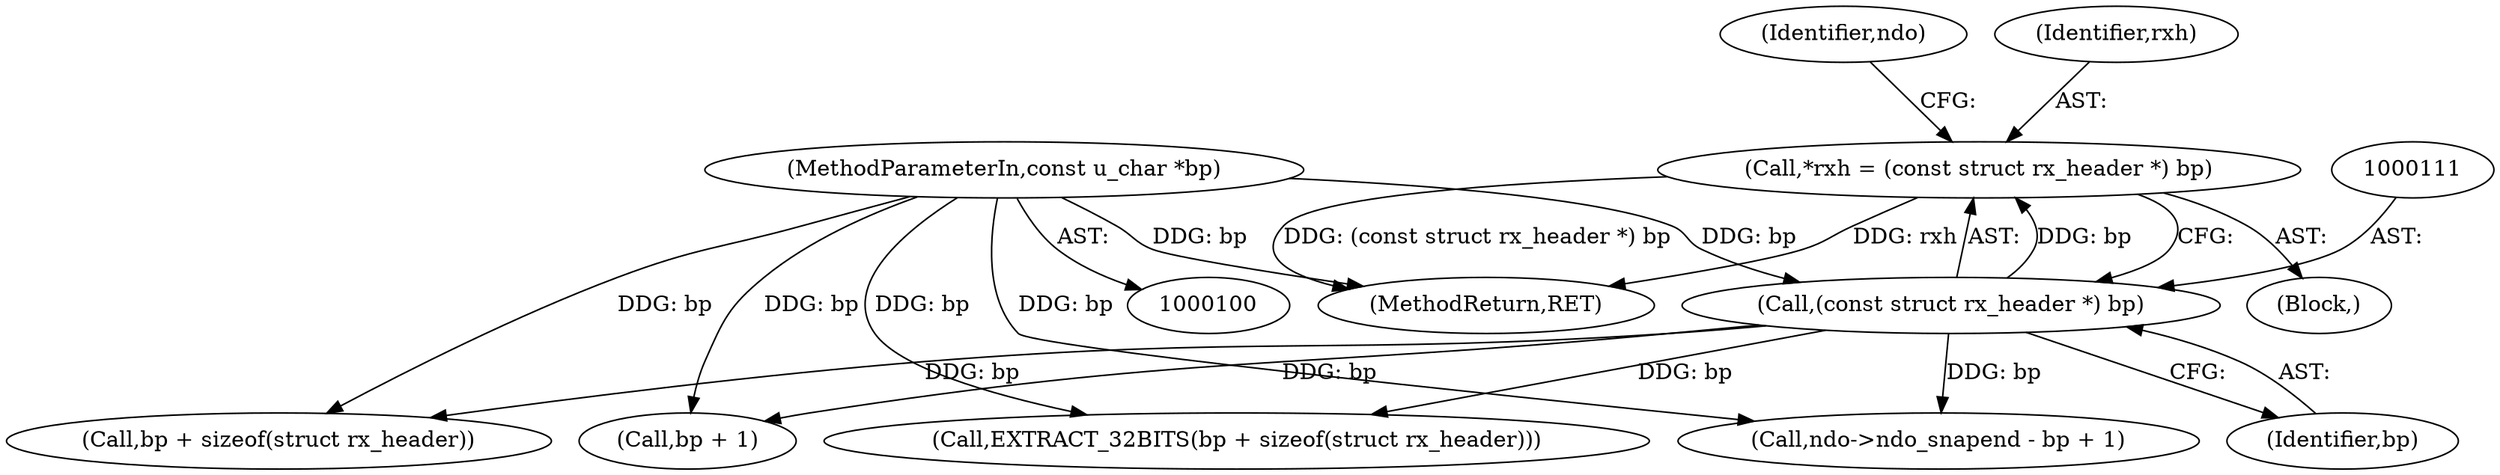 digraph "0_tcpdump_c24922e692a52121e853a84ead6b9337f4c08a94_0@pointer" {
"1000108" [label="(Call,*rxh = (const struct rx_header *) bp)"];
"1000110" [label="(Call,(const struct rx_header *) bp)"];
"1000102" [label="(MethodParameterIn,const u_char *bp)"];
"1000102" [label="(MethodParameterIn,const u_char *bp)"];
"1000119" [label="(Call,bp + 1)"];
"1000112" [label="(Identifier,bp)"];
"1000108" [label="(Call,*rxh = (const struct rx_header *) bp)"];
"1000105" [label="(Block,)"];
"1000117" [label="(Identifier,ndo)"];
"1000115" [label="(Call,ndo->ndo_snapend - bp + 1)"];
"1000194" [label="(Call,bp + sizeof(struct rx_header))"];
"1000109" [label="(Identifier,rxh)"];
"1000110" [label="(Call,(const struct rx_header *) bp)"];
"1000193" [label="(Call,EXTRACT_32BITS(bp + sizeof(struct rx_header)))"];
"1000198" [label="(MethodReturn,RET)"];
"1000108" -> "1000105"  [label="AST: "];
"1000108" -> "1000110"  [label="CFG: "];
"1000109" -> "1000108"  [label="AST: "];
"1000110" -> "1000108"  [label="AST: "];
"1000117" -> "1000108"  [label="CFG: "];
"1000108" -> "1000198"  [label="DDG: (const struct rx_header *) bp"];
"1000108" -> "1000198"  [label="DDG: rxh"];
"1000110" -> "1000108"  [label="DDG: bp"];
"1000110" -> "1000112"  [label="CFG: "];
"1000111" -> "1000110"  [label="AST: "];
"1000112" -> "1000110"  [label="AST: "];
"1000102" -> "1000110"  [label="DDG: bp"];
"1000110" -> "1000115"  [label="DDG: bp"];
"1000110" -> "1000119"  [label="DDG: bp"];
"1000110" -> "1000193"  [label="DDG: bp"];
"1000110" -> "1000194"  [label="DDG: bp"];
"1000102" -> "1000100"  [label="AST: "];
"1000102" -> "1000198"  [label="DDG: bp"];
"1000102" -> "1000115"  [label="DDG: bp"];
"1000102" -> "1000119"  [label="DDG: bp"];
"1000102" -> "1000193"  [label="DDG: bp"];
"1000102" -> "1000194"  [label="DDG: bp"];
}
